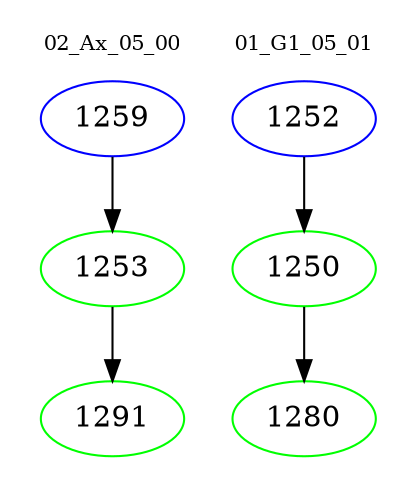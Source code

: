 digraph{
subgraph cluster_0 {
color = white
label = "02_Ax_05_00";
fontsize=10;
T0_1259 [label="1259", color="blue"]
T0_1259 -> T0_1253 [color="black"]
T0_1253 [label="1253", color="green"]
T0_1253 -> T0_1291 [color="black"]
T0_1291 [label="1291", color="green"]
}
subgraph cluster_1 {
color = white
label = "01_G1_05_01";
fontsize=10;
T1_1252 [label="1252", color="blue"]
T1_1252 -> T1_1250 [color="black"]
T1_1250 [label="1250", color="green"]
T1_1250 -> T1_1280 [color="black"]
T1_1280 [label="1280", color="green"]
}
}
